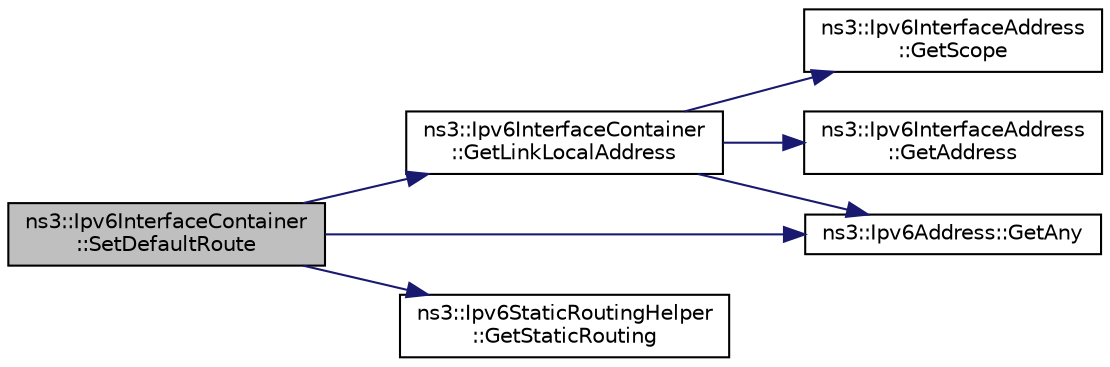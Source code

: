 digraph "ns3::Ipv6InterfaceContainer::SetDefaultRoute"
{
  edge [fontname="Helvetica",fontsize="10",labelfontname="Helvetica",labelfontsize="10"];
  node [fontname="Helvetica",fontsize="10",shape=record];
  rankdir="LR";
  Node1 [label="ns3::Ipv6InterfaceContainer\l::SetDefaultRoute",height=0.2,width=0.4,color="black", fillcolor="grey75", style="filled", fontcolor="black"];
  Node1 -> Node2 [color="midnightblue",fontsize="10",style="solid"];
  Node2 [label="ns3::Ipv6InterfaceContainer\l::GetLinkLocalAddress",height=0.2,width=0.4,color="black", fillcolor="white", style="filled",URL="$d8/d22/classns3_1_1Ipv6InterfaceContainer.html#abc3ff3c728f42053c381d74ce4e103c3",tooltip="Get the link-local address for the specified index. "];
  Node2 -> Node3 [color="midnightblue",fontsize="10",style="solid"];
  Node3 [label="ns3::Ipv6InterfaceAddress\l::GetScope",height=0.2,width=0.4,color="black", fillcolor="white", style="filled",URL="$dc/d62/classns3_1_1Ipv6InterfaceAddress.html#a514900e73eaab49a5b3c9962fa4eefde",tooltip="Get address scope. "];
  Node2 -> Node4 [color="midnightblue",fontsize="10",style="solid"];
  Node4 [label="ns3::Ipv6InterfaceAddress\l::GetAddress",height=0.2,width=0.4,color="black", fillcolor="white", style="filled",URL="$dc/d62/classns3_1_1Ipv6InterfaceAddress.html#a80d4caacff72bddc3045a5929519e107",tooltip="Get the IPv6 address. "];
  Node2 -> Node5 [color="midnightblue",fontsize="10",style="solid"];
  Node5 [label="ns3::Ipv6Address::GetAny",height=0.2,width=0.4,color="black", fillcolor="white", style="filled",URL="$d5/de6/classns3_1_1Ipv6Address.html#a2783e8badfc98c8b0a8508bba6e1b91e",tooltip="Get the \"any\" (::) Ipv6Address. "];
  Node1 -> Node5 [color="midnightblue",fontsize="10",style="solid"];
  Node1 -> Node6 [color="midnightblue",fontsize="10",style="solid"];
  Node6 [label="ns3::Ipv6StaticRoutingHelper\l::GetStaticRouting",height=0.2,width=0.4,color="black", fillcolor="white", style="filled",URL="$d1/d76/classns3_1_1Ipv6StaticRoutingHelper.html#a50e42745077d7bcfd371df331879fae9",tooltip="Get Ipv6StaticRouting pointer from IPv6 stack. "];
}

